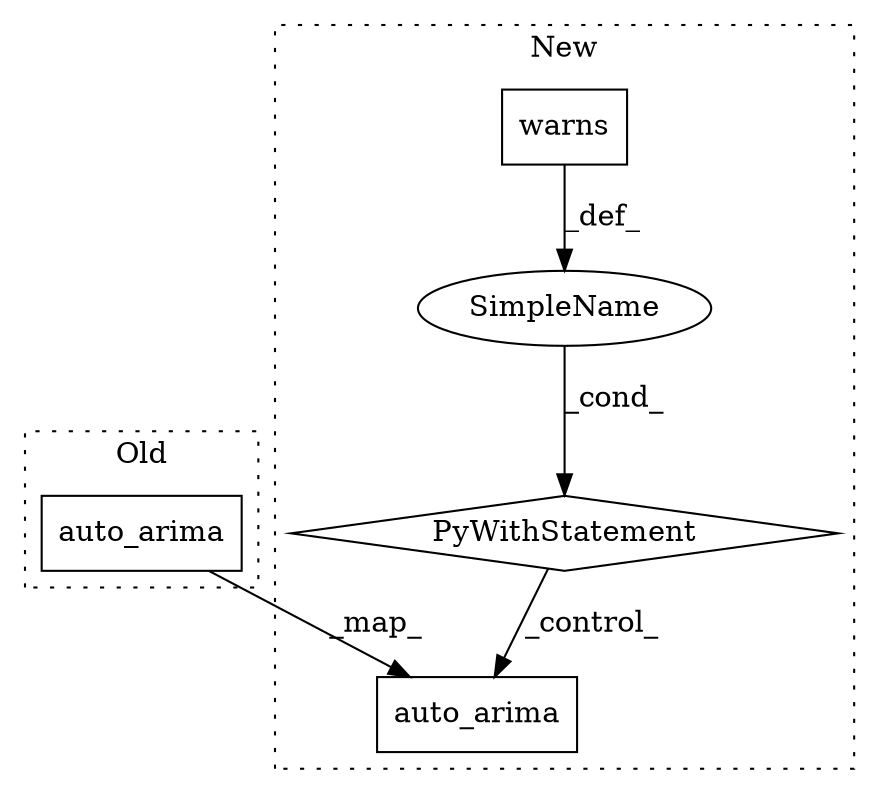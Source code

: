 digraph G {
subgraph cluster0 {
1 [label="auto_arima" a="32" s="15839,15879" l="11,1" shape="box"];
label = "Old";
style="dotted";
}
subgraph cluster1 {
2 [label="auto_arima" a="32" s="15834,15874" l="11,1" shape="box"];
3 [label="SimpleName" a="42" s="" l="" shape="ellipse"];
4 [label="PyWithStatement" a="104" s="15785,15824" l="10,2" shape="diamond"];
5 [label="warns" a="32" s="15802,15823" l="6,1" shape="box"];
label = "New";
style="dotted";
}
1 -> 2 [label="_map_"];
3 -> 4 [label="_cond_"];
4 -> 2 [label="_control_"];
5 -> 3 [label="_def_"];
}